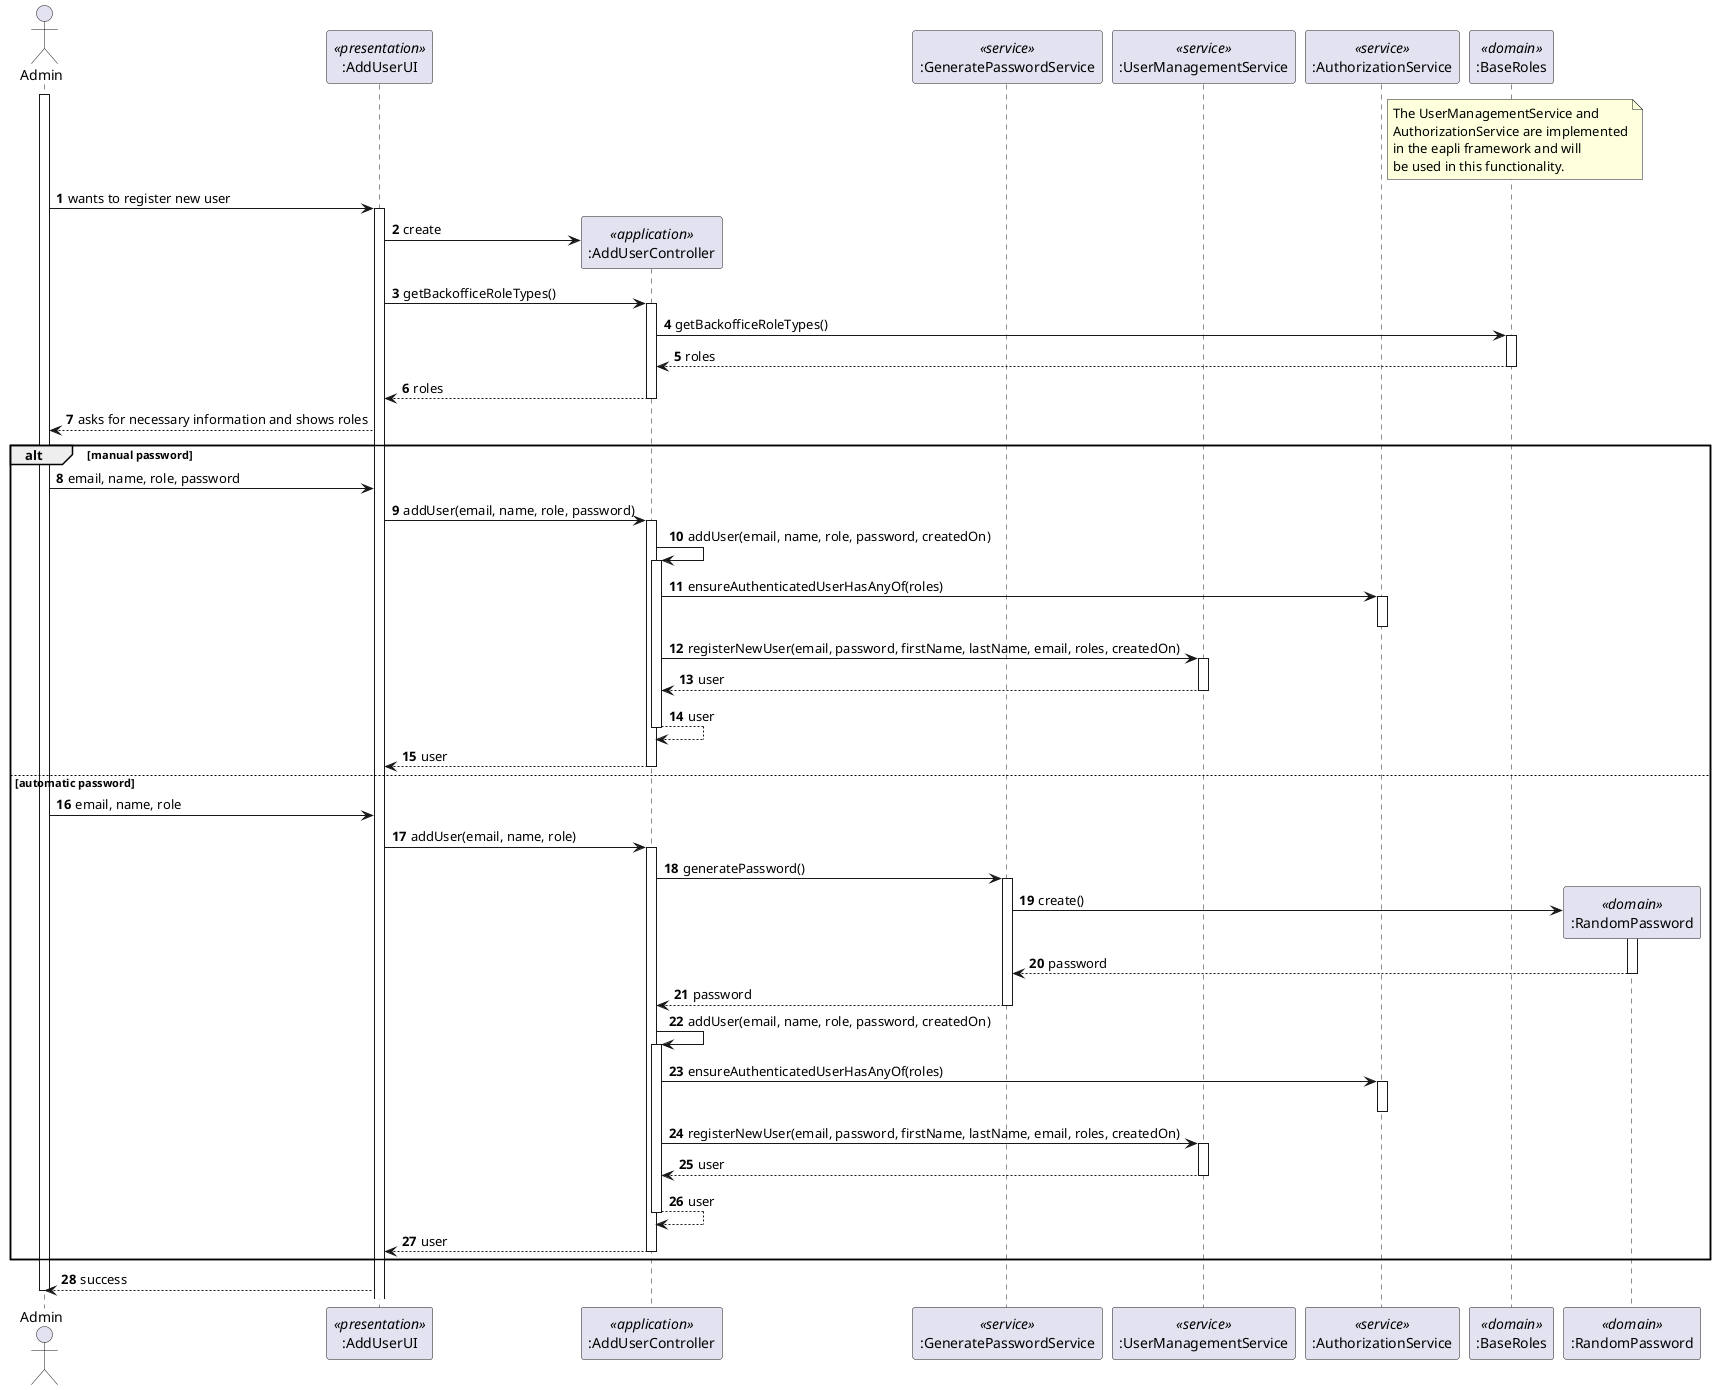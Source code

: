 @startuml
autonumber


actor "Admin" as AD

participant ":AddUserUI" as RUUI <<presentation>>
participant ":AddUserController" as AUC <<application>>
participant ":GeneratePasswordService" as GPS <<service>>
participant ":UserManagementService" as UMS <<service>>
participant ":AuthorizationService" as AUTHZ <<service>>
participant ":BaseRoles" as BR <<domain>>
participant ":RandomPassword" as PG <<domain>>



note right AUTHZ
The UserManagementService and
AuthorizationService are implemented
in the eapli framework and will
be used in this functionality.
end note

activate AD

AD -> RUUI: wants to register new user
activate RUUI

RUUI -> AUC**: create

RUUI -> AUC :getBackofficeRoleTypes()
activate AUC

AUC -> BR :getBackofficeRoleTypes()
activate BR

BR --> AUC: roles
deactivate BR

AUC --> RUUI: roles
deactivate AUC

RUUI --> AD: asks for necessary information and shows roles

alt manual password
AD -> RUUI: email, name, role, password
RUUI -> AUC: addUser(email, name, role, password)
activate AUC

AUC -> AUC: addUser(email, name, role, password, createdOn)
activate AUC

AUC -> AUTHZ:  ensureAuthenticatedUserHasAnyOf(roles)
activate AUTHZ

deactivate AUTHZ

AUC -> UMS: registerNewUser(email, password, firstName, lastName, email, roles, createdOn)
activate UMS



UMS --> AUC: user
deactivate UMS

AUC --> AUC: user
deactivate AUC

AUC --> RUUI: user
deactivate AUC

else automatic password
AD -> RUUI: email, name, role
RUUI -> AUC: addUser(email, name, role)
activate AUC

AUC -> GPS: generatePassword()
activate GPS

GPS -> PG**: create()
activate PG

PG --> GPS: password
deactivate PG

GPS --> AUC: password
deactivate GPS


AUC -> AUC: addUser(email, name, role, password, createdOn)
activate AUC

AUC -> AUTHZ:  ensureAuthenticatedUserHasAnyOf(roles)
activate AUTHZ

deactivate AUTHZ

AUC -> UMS: registerNewUser(email, password, firstName, lastName, email, roles, createdOn)
activate UMS

UMS --> AUC: user
deactivate UMS

AUC --> AUC: user
deactivate AUC

AUC --> RUUI: user
deactivate AUC

end

RUUI --> AD: success

deactivate AD

@enduml